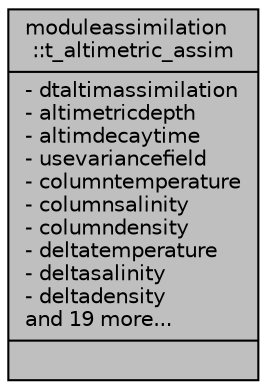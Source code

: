 digraph "moduleassimilation::t_altimetric_assim"
{
 // LATEX_PDF_SIZE
  edge [fontname="Helvetica",fontsize="10",labelfontname="Helvetica",labelfontsize="10"];
  node [fontname="Helvetica",fontsize="10",shape=record];
  Node1 [label="{moduleassimilation\l::t_altimetric_assim\n|- dtaltimassimilation\l- altimetricdepth\l- altimdecaytime\l- usevariancefield\l- columntemperature\l- columnsalinity\l- columndensity\l- deltatemperature\l- deltasalinity\l- deltadensity\land 19 more...\l|}",height=0.2,width=0.4,color="black", fillcolor="grey75", style="filled", fontcolor="black",tooltip=" "];
}
